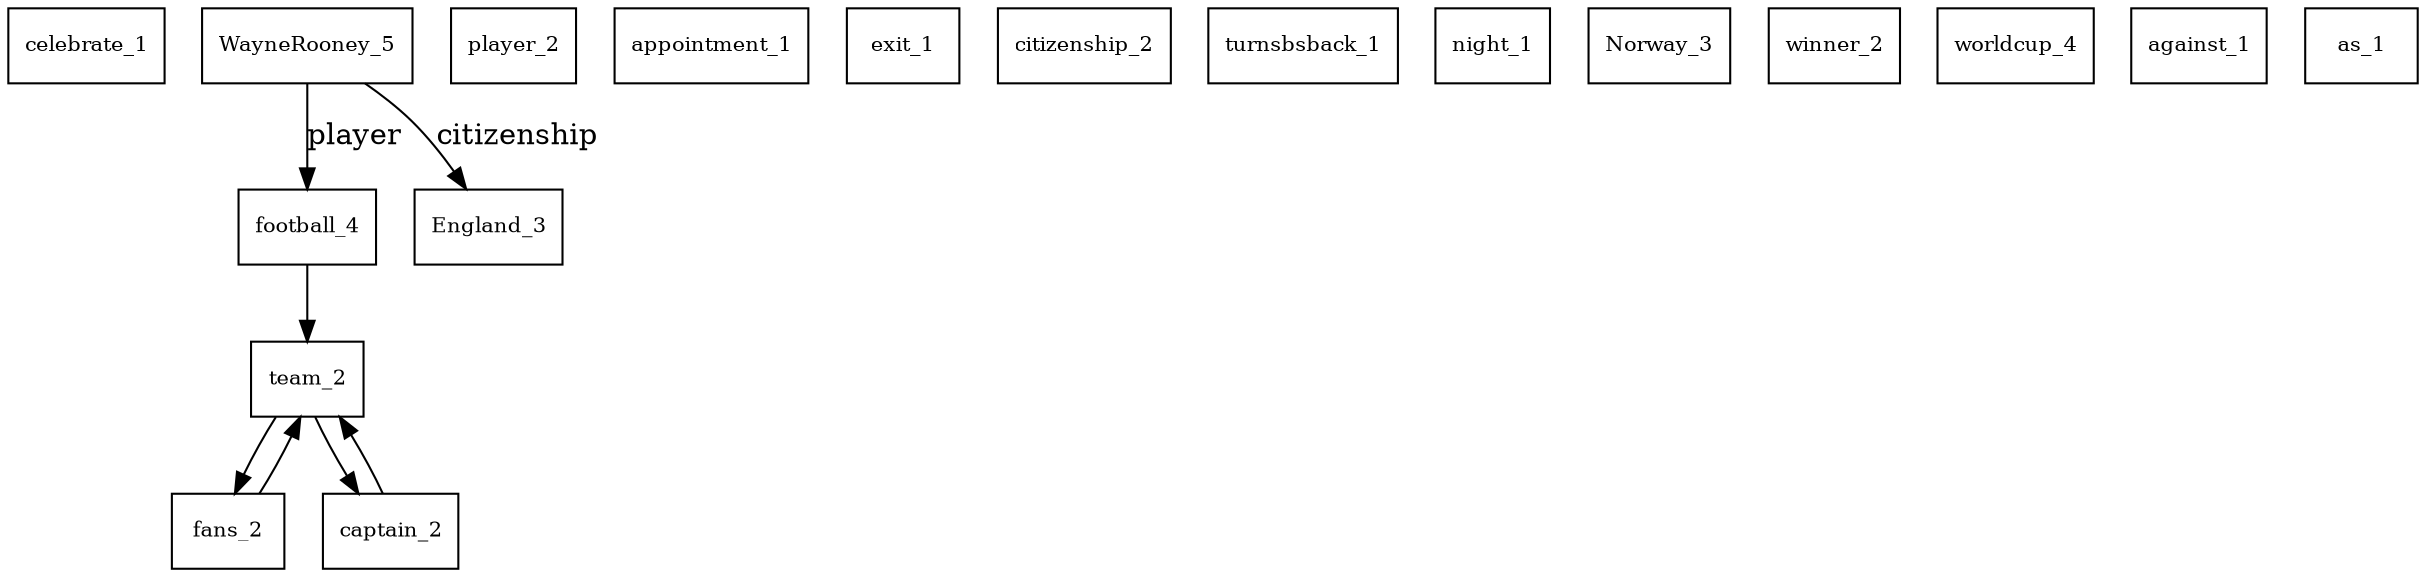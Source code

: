 digraph G { /*Mettre d'abord tous les noeuds (nom_ic_activation) avec shape=box*/
	celebrate_1 [shape=box,fontsize=10];
	WayneRooney_5 [shape=box,fontsize=10];
	player_2 [shape=box,fontsize=10];
	appointment_1 [shape=box,fontsize=10];
	exit_1 [shape=box,fontsize=10];
	citizenship_2 [shape=box,fontsize=10];
	turnsbsback_1 [shape=box,fontsize=10];
	night_1 [shape=box,fontsize=10];
	fans_2 [shape=box,fontsize=10];
	football_4 [shape=box,fontsize=10];
	England_3 [shape=box,fontsize=10];
	team_2 [shape=box,fontsize=10];
	captain_2 [shape=box,fontsize=10];
	Norway_3 [shape=box,fontsize=10];
	winner_2 [shape=box,fontsize=10];
	worldcup_4 [shape=box,fontsize=10];
	against_1 [shape=box,fontsize=10];
	as_1 [shape=box,fontsize=10];
	/*Mettre ensuite toutes les arêtes avec label s'il y en a un, et le poids obligatoire entre 0 et 100*/
	team_2 -> fans_2 [weight=30]
	fans_2 -> team_2 [weight=30]
	team_2 -> captain_2 [weight=30]
	captain_2 -> team_2 [weight=30]
	WayneRooney_5 -> England_3 [label="citizenship",weight=50]
	WayneRooney_5 -> football_4 [label="player",weight=70];
	football_4 -> team_2 [weight=50]
}
